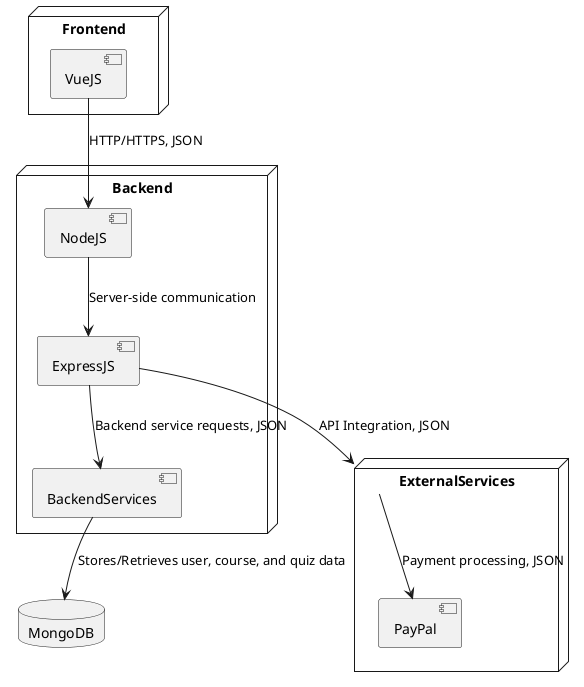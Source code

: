 @startuml
top to bottom direction

node Frontend {
  component VueJS as Vue
}

node Backend {
  component NodeJS as Node
  component ExpressJS as Express
  component BackendServices as BS
}

database MongoDB as DB

Vue --> Node: HTTP/HTTPS, JSON
Node --> Express: Server-side communication
Express --> BS: Backend service requests, JSON
BS --> DB: Stores/Retrieves user, course, and quiz data

node ExternalServices as ES {
  component PayPal as PaymentGateway
}

Express --> ES: API Integration, JSON
ES --> PaymentGateway: Payment processing, JSON

@enduml
